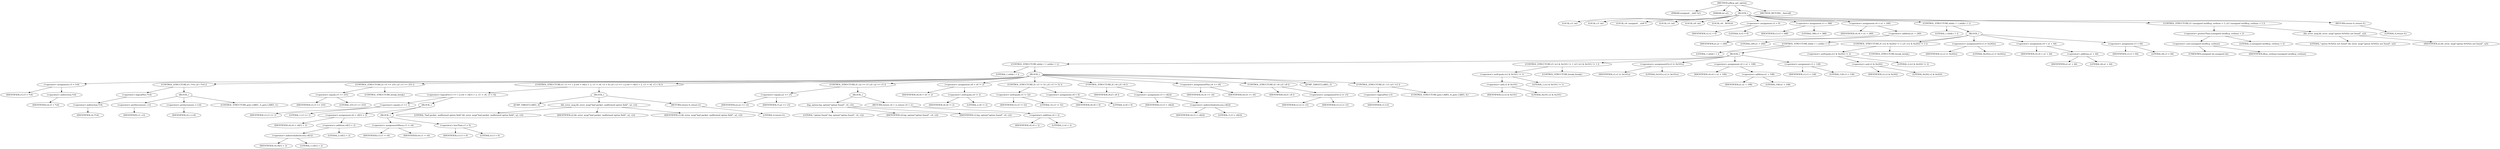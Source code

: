 digraph udhcp_get_option {  
"1000107" [label = "(METHOD,udhcp_get_option)" ]
"1000108" [label = "(PARAM,unsigned __int8 *a1)" ]
"1000109" [label = "(PARAM,int a2)" ]
"1000110" [label = "(BLOCK,,)" ]
"1000111" [label = "(LOCAL,v2: int)" ]
"1000112" [label = "(LOCAL,v3: int)" ]
"1000113" [label = "(LOCAL,v4: unsigned __int8 *)" ]
"1000114" [label = "(LOCAL,v5: int)" ]
"1000115" [label = "(LOCAL,v6: int)" ]
"1000116" [label = "(LOCAL,v8: _BOOL4)" ]
"1000117" [label = "(<operator>.assignment,v2 = 0)" ]
"1000118" [label = "(IDENTIFIER,v2,v2 = 0)" ]
"1000119" [label = "(LITERAL,0,v2 = 0)" ]
"1000120" [label = "(<operator>.assignment,v3 = 388)" ]
"1000121" [label = "(IDENTIFIER,v3,v3 = 388)" ]
"1000122" [label = "(LITERAL,388,v3 = 388)" ]
"1000123" [label = "(<operator>.assignment,v4 = a1 + 240)" ]
"1000124" [label = "(IDENTIFIER,v4,v4 = a1 + 240)" ]
"1000125" [label = "(<operator>.addition,a1 + 240)" ]
"1000126" [label = "(IDENTIFIER,a1,a1 + 240)" ]
"1000127" [label = "(LITERAL,240,a1 + 240)" ]
"1000128" [label = "(CONTROL_STRUCTURE,while ( 1 ),while ( 1 ))" ]
"1000129" [label = "(LITERAL,1,while ( 1 ))" ]
"1000130" [label = "(BLOCK,,)" ]
"1000131" [label = "(CONTROL_STRUCTURE,while ( 1 ),while ( 1 ))" ]
"1000132" [label = "(LITERAL,1,while ( 1 ))" ]
"1000133" [label = "(BLOCK,,)" ]
"1000134" [label = "(CONTROL_STRUCTURE,while ( 1 ),while ( 1 ))" ]
"1000135" [label = "(LITERAL,1,while ( 1 ))" ]
"1000136" [label = "(BLOCK,,)" ]
"1000137" [label = "(<operator>.assignment,v5 = *v4)" ]
"1000138" [label = "(IDENTIFIER,v5,v5 = *v4)" ]
"1000139" [label = "(<operator>.indirection,*v4)" ]
"1000140" [label = "(IDENTIFIER,v4,v5 = *v4)" ]
"1000141" [label = "(CONTROL_STRUCTURE,if ( !*v4 ),if ( !*v4 ))" ]
"1000142" [label = "(<operator>.logicalNot,!*v4)" ]
"1000143" [label = "(<operator>.indirection,*v4)" ]
"1000144" [label = "(IDENTIFIER,v4,!*v4)" ]
"1000145" [label = "(BLOCK,,)" ]
"1000146" [label = "(<operator>.preDecrement,--v3)" ]
"1000147" [label = "(IDENTIFIER,v3,--v3)" ]
"1000148" [label = "(<operator>.preIncrement,++v4)" ]
"1000149" [label = "(IDENTIFIER,v4,++v4)" ]
"1000150" [label = "(CONTROL_STRUCTURE,goto LABEL_5;,goto LABEL_5;)" ]
"1000151" [label = "(CONTROL_STRUCTURE,if ( v5 == 255 ),if ( v5 == 255 ))" ]
"1000152" [label = "(<operator>.equals,v5 == 255)" ]
"1000153" [label = "(IDENTIFIER,v5,v5 == 255)" ]
"1000154" [label = "(LITERAL,255,v5 == 255)" ]
"1000155" [label = "(CONTROL_STRUCTURE,break;,break;)" ]
"1000156" [label = "(CONTROL_STRUCTURE,if ( v3 == 1 || (v6 = v4[1] + 2, v3 -= v6, v3 < 0) ),if ( v3 == 1 || (v6 = v4[1] + 2, v3 -= v6, v3 < 0) ))" ]
"1000157" [label = "(<operator>.logicalOr,v3 == 1 || (v6 = v4[1] + 2, v3 -= v6, v3 < 0))" ]
"1000158" [label = "(<operator>.equals,v3 == 1)" ]
"1000159" [label = "(IDENTIFIER,v3,v3 == 1)" ]
"1000160" [label = "(LITERAL,1,v3 == 1)" ]
"1000161" [label = "(BLOCK,,)" ]
"1000162" [label = "(<operator>.assignment,v6 = v4[1] + 2)" ]
"1000163" [label = "(IDENTIFIER,v6,v6 = v4[1] + 2)" ]
"1000164" [label = "(<operator>.addition,v4[1] + 2)" ]
"1000165" [label = "(<operator>.indirectIndexAccess,v4[1])" ]
"1000166" [label = "(IDENTIFIER,v4,v4[1] + 2)" ]
"1000167" [label = "(LITERAL,1,v4[1] + 2)" ]
"1000168" [label = "(LITERAL,2,v4[1] + 2)" ]
"1000169" [label = "(BLOCK,,)" ]
"1000170" [label = "(<operator>.assignmentMinus,v3 -= v6)" ]
"1000171" [label = "(IDENTIFIER,v3,v3 -= v6)" ]
"1000172" [label = "(IDENTIFIER,v6,v3 -= v6)" ]
"1000173" [label = "(<operator>.lessThan,v3 < 0)" ]
"1000174" [label = "(IDENTIFIER,v3,v3 < 0)" ]
"1000175" [label = "(LITERAL,0,v3 < 0)" ]
"1000176" [label = "(BLOCK,,)" ]
"1000177" [label = "(JUMP_TARGET,LABEL_6)" ]
"1000178" [label = "(bb_error_msg,bb_error_msg(\"bad packet, malformed option field\", a2, v2))" ]
"1000179" [label = "(LITERAL,\"bad packet, malformed option field\",bb_error_msg(\"bad packet, malformed option field\", a2, v2))" ]
"1000180" [label = "(IDENTIFIER,a2,bb_error_msg(\"bad packet, malformed option field\", a2, v2))" ]
"1000181" [label = "(IDENTIFIER,v2,bb_error_msg(\"bad packet, malformed option field\", a2, v2))" ]
"1000182" [label = "(RETURN,return 0;,return 0;)" ]
"1000183" [label = "(LITERAL,0,return 0;)" ]
"1000184" [label = "(CONTROL_STRUCTURE,if ( a2 == v5 ),if ( a2 == v5 ))" ]
"1000185" [label = "(<operator>.equals,a2 == v5)" ]
"1000186" [label = "(IDENTIFIER,a2,a2 == v5)" ]
"1000187" [label = "(IDENTIFIER,v5,a2 == v5)" ]
"1000188" [label = "(BLOCK,,)" ]
"1000189" [label = "(log_option,log_option(\"option found\", v4, v2))" ]
"1000190" [label = "(LITERAL,\"option found\",log_option(\"option found\", v4, v2))" ]
"1000191" [label = "(IDENTIFIER,v4,log_option(\"option found\", v4, v2))" ]
"1000192" [label = "(IDENTIFIER,v2,log_option(\"option found\", v4, v2))" ]
"1000193" [label = "(RETURN,return v4 + 2;,return v4 + 2;)" ]
"1000194" [label = "(<operator>.addition,v4 + 2)" ]
"1000195" [label = "(IDENTIFIER,v4,v4 + 2)" ]
"1000196" [label = "(LITERAL,2,v4 + 2)" ]
"1000197" [label = "(<operator>.assignment,v8 = v6 != 2)" ]
"1000198" [label = "(IDENTIFIER,v8,v8 = v6 != 2)" ]
"1000199" [label = "(<operator>.notEquals,v6 != 2)" ]
"1000200" [label = "(IDENTIFIER,v6,v6 != 2)" ]
"1000201" [label = "(LITERAL,2,v6 != 2)" ]
"1000202" [label = "(CONTROL_STRUCTURE,if ( v5 != 52 ),if ( v5 != 52 ))" ]
"1000203" [label = "(<operator>.notEquals,v5 != 52)" ]
"1000204" [label = "(IDENTIFIER,v5,v5 != 52)" ]
"1000205" [label = "(LITERAL,52,v5 != 52)" ]
"1000206" [label = "(<operator>.assignment,v8 = 0)" ]
"1000207" [label = "(IDENTIFIER,v8,v8 = 0)" ]
"1000208" [label = "(LITERAL,0,v8 = 0)" ]
"1000209" [label = "(CONTROL_STRUCTURE,if ( v8 ),if ( v8 ))" ]
"1000210" [label = "(IDENTIFIER,v8,if ( v8 ))" ]
"1000211" [label = "(<operator>.assignment,v5 = v4[2])" ]
"1000212" [label = "(IDENTIFIER,v5,v5 = v4[2])" ]
"1000213" [label = "(<operator>.indirectIndexAccess,v4[2])" ]
"1000214" [label = "(IDENTIFIER,v4,v5 = v4[2])" ]
"1000215" [label = "(LITERAL,2,v5 = v4[2])" ]
"1000216" [label = "(<operator>.assignmentPlus,v4 += v6)" ]
"1000217" [label = "(IDENTIFIER,v4,v4 += v6)" ]
"1000218" [label = "(IDENTIFIER,v6,v4 += v6)" ]
"1000219" [label = "(CONTROL_STRUCTURE,if ( v8 ),if ( v8 ))" ]
"1000220" [label = "(IDENTIFIER,v8,if ( v8 ))" ]
"1000221" [label = "(<operators>.assignmentOr,v2 |= v5)" ]
"1000222" [label = "(IDENTIFIER,v2,v2 |= v5)" ]
"1000223" [label = "(IDENTIFIER,v5,v2 |= v5)" ]
"1000224" [label = "(JUMP_TARGET,LABEL_5)" ]
"1000225" [label = "(CONTROL_STRUCTURE,if ( !v3 ),if ( !v3 ))" ]
"1000226" [label = "(<operator>.logicalNot,!v3)" ]
"1000227" [label = "(IDENTIFIER,v3,!v3)" ]
"1000228" [label = "(CONTROL_STRUCTURE,goto LABEL_6;,goto LABEL_6;)" ]
"1000229" [label = "(CONTROL_STRUCTURE,if ( (v2 & 0x101) != 1 ),if ( (v2 & 0x101) != 1 ))" ]
"1000230" [label = "(<operator>.notEquals,(v2 & 0x101) != 1)" ]
"1000231" [label = "(<operator>.and,v2 & 0x101)" ]
"1000232" [label = "(IDENTIFIER,v2,v2 & 0x101)" ]
"1000233" [label = "(LITERAL,0x101,v2 & 0x101)" ]
"1000234" [label = "(LITERAL,1,(v2 & 0x101) != 1)" ]
"1000235" [label = "(CONTROL_STRUCTURE,break;,break;)" ]
"1000236" [label = "(<operators>.assignmentOr,v2 |= 0x101u)" ]
"1000237" [label = "(IDENTIFIER,v2,v2 |= 0x101u)" ]
"1000238" [label = "(LITERAL,0x101u,v2 |= 0x101u)" ]
"1000239" [label = "(<operator>.assignment,v4 = a1 + 108)" ]
"1000240" [label = "(IDENTIFIER,v4,v4 = a1 + 108)" ]
"1000241" [label = "(<operator>.addition,a1 + 108)" ]
"1000242" [label = "(IDENTIFIER,a1,a1 + 108)" ]
"1000243" [label = "(LITERAL,108,a1 + 108)" ]
"1000244" [label = "(<operator>.assignment,v3 = 128)" ]
"1000245" [label = "(IDENTIFIER,v3,v3 = 128)" ]
"1000246" [label = "(LITERAL,128,v3 = 128)" ]
"1000247" [label = "(CONTROL_STRUCTURE,if ( (v2 & 0x202) != 2 ),if ( (v2 & 0x202) != 2 ))" ]
"1000248" [label = "(<operator>.notEquals,(v2 & 0x202) != 2)" ]
"1000249" [label = "(<operator>.and,v2 & 0x202)" ]
"1000250" [label = "(IDENTIFIER,v2,v2 & 0x202)" ]
"1000251" [label = "(LITERAL,0x202,v2 & 0x202)" ]
"1000252" [label = "(LITERAL,2,(v2 & 0x202) != 2)" ]
"1000253" [label = "(CONTROL_STRUCTURE,break;,break;)" ]
"1000254" [label = "(<operators>.assignmentOr,v2 |= 0x202u)" ]
"1000255" [label = "(IDENTIFIER,v2,v2 |= 0x202u)" ]
"1000256" [label = "(LITERAL,0x202u,v2 |= 0x202u)" ]
"1000257" [label = "(<operator>.assignment,v4 = a1 + 44)" ]
"1000258" [label = "(IDENTIFIER,v4,v4 = a1 + 44)" ]
"1000259" [label = "(<operator>.addition,a1 + 44)" ]
"1000260" [label = "(IDENTIFIER,a1,a1 + 44)" ]
"1000261" [label = "(LITERAL,44,a1 + 44)" ]
"1000262" [label = "(<operator>.assignment,v3 = 64)" ]
"1000263" [label = "(IDENTIFIER,v3,v3 = 64)" ]
"1000264" [label = "(LITERAL,64,v3 = 64)" ]
"1000265" [label = "(CONTROL_STRUCTURE,if ( (unsigned int)dhcp_verbose > 2 ),if ( (unsigned int)dhcp_verbose > 2 ))" ]
"1000266" [label = "(<operator>.greaterThan,(unsigned int)dhcp_verbose > 2)" ]
"1000267" [label = "(<operator>.cast,(unsigned int)dhcp_verbose)" ]
"1000268" [label = "(UNKNOWN,unsigned int,unsigned int)" ]
"1000269" [label = "(IDENTIFIER,dhcp_verbose,(unsigned int)dhcp_verbose)" ]
"1000270" [label = "(LITERAL,2,(unsigned int)dhcp_verbose > 2)" ]
"1000271" [label = "(bb_error_msg,bb_error_msg(\"option 0x%02x not found\", a2))" ]
"1000272" [label = "(LITERAL,\"option 0x%02x not found\",bb_error_msg(\"option 0x%02x not found\", a2))" ]
"1000273" [label = "(IDENTIFIER,a2,bb_error_msg(\"option 0x%02x not found\", a2))" ]
"1000274" [label = "(RETURN,return 0;,return 0;)" ]
"1000275" [label = "(LITERAL,0,return 0;)" ]
"1000276" [label = "(METHOD_RETURN,__fastcall)" ]
  "1000107" -> "1000108" 
  "1000107" -> "1000109" 
  "1000107" -> "1000110" 
  "1000107" -> "1000276" 
  "1000110" -> "1000111" 
  "1000110" -> "1000112" 
  "1000110" -> "1000113" 
  "1000110" -> "1000114" 
  "1000110" -> "1000115" 
  "1000110" -> "1000116" 
  "1000110" -> "1000117" 
  "1000110" -> "1000120" 
  "1000110" -> "1000123" 
  "1000110" -> "1000128" 
  "1000110" -> "1000265" 
  "1000110" -> "1000274" 
  "1000117" -> "1000118" 
  "1000117" -> "1000119" 
  "1000120" -> "1000121" 
  "1000120" -> "1000122" 
  "1000123" -> "1000124" 
  "1000123" -> "1000125" 
  "1000125" -> "1000126" 
  "1000125" -> "1000127" 
  "1000128" -> "1000129" 
  "1000128" -> "1000130" 
  "1000130" -> "1000131" 
  "1000130" -> "1000247" 
  "1000130" -> "1000254" 
  "1000130" -> "1000257" 
  "1000130" -> "1000262" 
  "1000131" -> "1000132" 
  "1000131" -> "1000133" 
  "1000133" -> "1000134" 
  "1000133" -> "1000229" 
  "1000133" -> "1000236" 
  "1000133" -> "1000239" 
  "1000133" -> "1000244" 
  "1000134" -> "1000135" 
  "1000134" -> "1000136" 
  "1000136" -> "1000137" 
  "1000136" -> "1000141" 
  "1000136" -> "1000151" 
  "1000136" -> "1000156" 
  "1000136" -> "1000184" 
  "1000136" -> "1000197" 
  "1000136" -> "1000202" 
  "1000136" -> "1000209" 
  "1000136" -> "1000216" 
  "1000136" -> "1000219" 
  "1000136" -> "1000224" 
  "1000136" -> "1000225" 
  "1000137" -> "1000138" 
  "1000137" -> "1000139" 
  "1000139" -> "1000140" 
  "1000141" -> "1000142" 
  "1000141" -> "1000145" 
  "1000142" -> "1000143" 
  "1000143" -> "1000144" 
  "1000145" -> "1000146" 
  "1000145" -> "1000148" 
  "1000145" -> "1000150" 
  "1000146" -> "1000147" 
  "1000148" -> "1000149" 
  "1000151" -> "1000152" 
  "1000151" -> "1000155" 
  "1000152" -> "1000153" 
  "1000152" -> "1000154" 
  "1000156" -> "1000157" 
  "1000156" -> "1000176" 
  "1000157" -> "1000158" 
  "1000157" -> "1000161" 
  "1000158" -> "1000159" 
  "1000158" -> "1000160" 
  "1000161" -> "1000162" 
  "1000161" -> "1000169" 
  "1000162" -> "1000163" 
  "1000162" -> "1000164" 
  "1000164" -> "1000165" 
  "1000164" -> "1000168" 
  "1000165" -> "1000166" 
  "1000165" -> "1000167" 
  "1000169" -> "1000170" 
  "1000169" -> "1000173" 
  "1000170" -> "1000171" 
  "1000170" -> "1000172" 
  "1000173" -> "1000174" 
  "1000173" -> "1000175" 
  "1000176" -> "1000177" 
  "1000176" -> "1000178" 
  "1000176" -> "1000182" 
  "1000178" -> "1000179" 
  "1000178" -> "1000180" 
  "1000178" -> "1000181" 
  "1000182" -> "1000183" 
  "1000184" -> "1000185" 
  "1000184" -> "1000188" 
  "1000185" -> "1000186" 
  "1000185" -> "1000187" 
  "1000188" -> "1000189" 
  "1000188" -> "1000193" 
  "1000189" -> "1000190" 
  "1000189" -> "1000191" 
  "1000189" -> "1000192" 
  "1000193" -> "1000194" 
  "1000194" -> "1000195" 
  "1000194" -> "1000196" 
  "1000197" -> "1000198" 
  "1000197" -> "1000199" 
  "1000199" -> "1000200" 
  "1000199" -> "1000201" 
  "1000202" -> "1000203" 
  "1000202" -> "1000206" 
  "1000203" -> "1000204" 
  "1000203" -> "1000205" 
  "1000206" -> "1000207" 
  "1000206" -> "1000208" 
  "1000209" -> "1000210" 
  "1000209" -> "1000211" 
  "1000211" -> "1000212" 
  "1000211" -> "1000213" 
  "1000213" -> "1000214" 
  "1000213" -> "1000215" 
  "1000216" -> "1000217" 
  "1000216" -> "1000218" 
  "1000219" -> "1000220" 
  "1000219" -> "1000221" 
  "1000221" -> "1000222" 
  "1000221" -> "1000223" 
  "1000225" -> "1000226" 
  "1000225" -> "1000228" 
  "1000226" -> "1000227" 
  "1000229" -> "1000230" 
  "1000229" -> "1000235" 
  "1000230" -> "1000231" 
  "1000230" -> "1000234" 
  "1000231" -> "1000232" 
  "1000231" -> "1000233" 
  "1000236" -> "1000237" 
  "1000236" -> "1000238" 
  "1000239" -> "1000240" 
  "1000239" -> "1000241" 
  "1000241" -> "1000242" 
  "1000241" -> "1000243" 
  "1000244" -> "1000245" 
  "1000244" -> "1000246" 
  "1000247" -> "1000248" 
  "1000247" -> "1000253" 
  "1000248" -> "1000249" 
  "1000248" -> "1000252" 
  "1000249" -> "1000250" 
  "1000249" -> "1000251" 
  "1000254" -> "1000255" 
  "1000254" -> "1000256" 
  "1000257" -> "1000258" 
  "1000257" -> "1000259" 
  "1000259" -> "1000260" 
  "1000259" -> "1000261" 
  "1000262" -> "1000263" 
  "1000262" -> "1000264" 
  "1000265" -> "1000266" 
  "1000265" -> "1000271" 
  "1000266" -> "1000267" 
  "1000266" -> "1000270" 
  "1000267" -> "1000268" 
  "1000267" -> "1000269" 
  "1000271" -> "1000272" 
  "1000271" -> "1000273" 
  "1000274" -> "1000275" 
}
